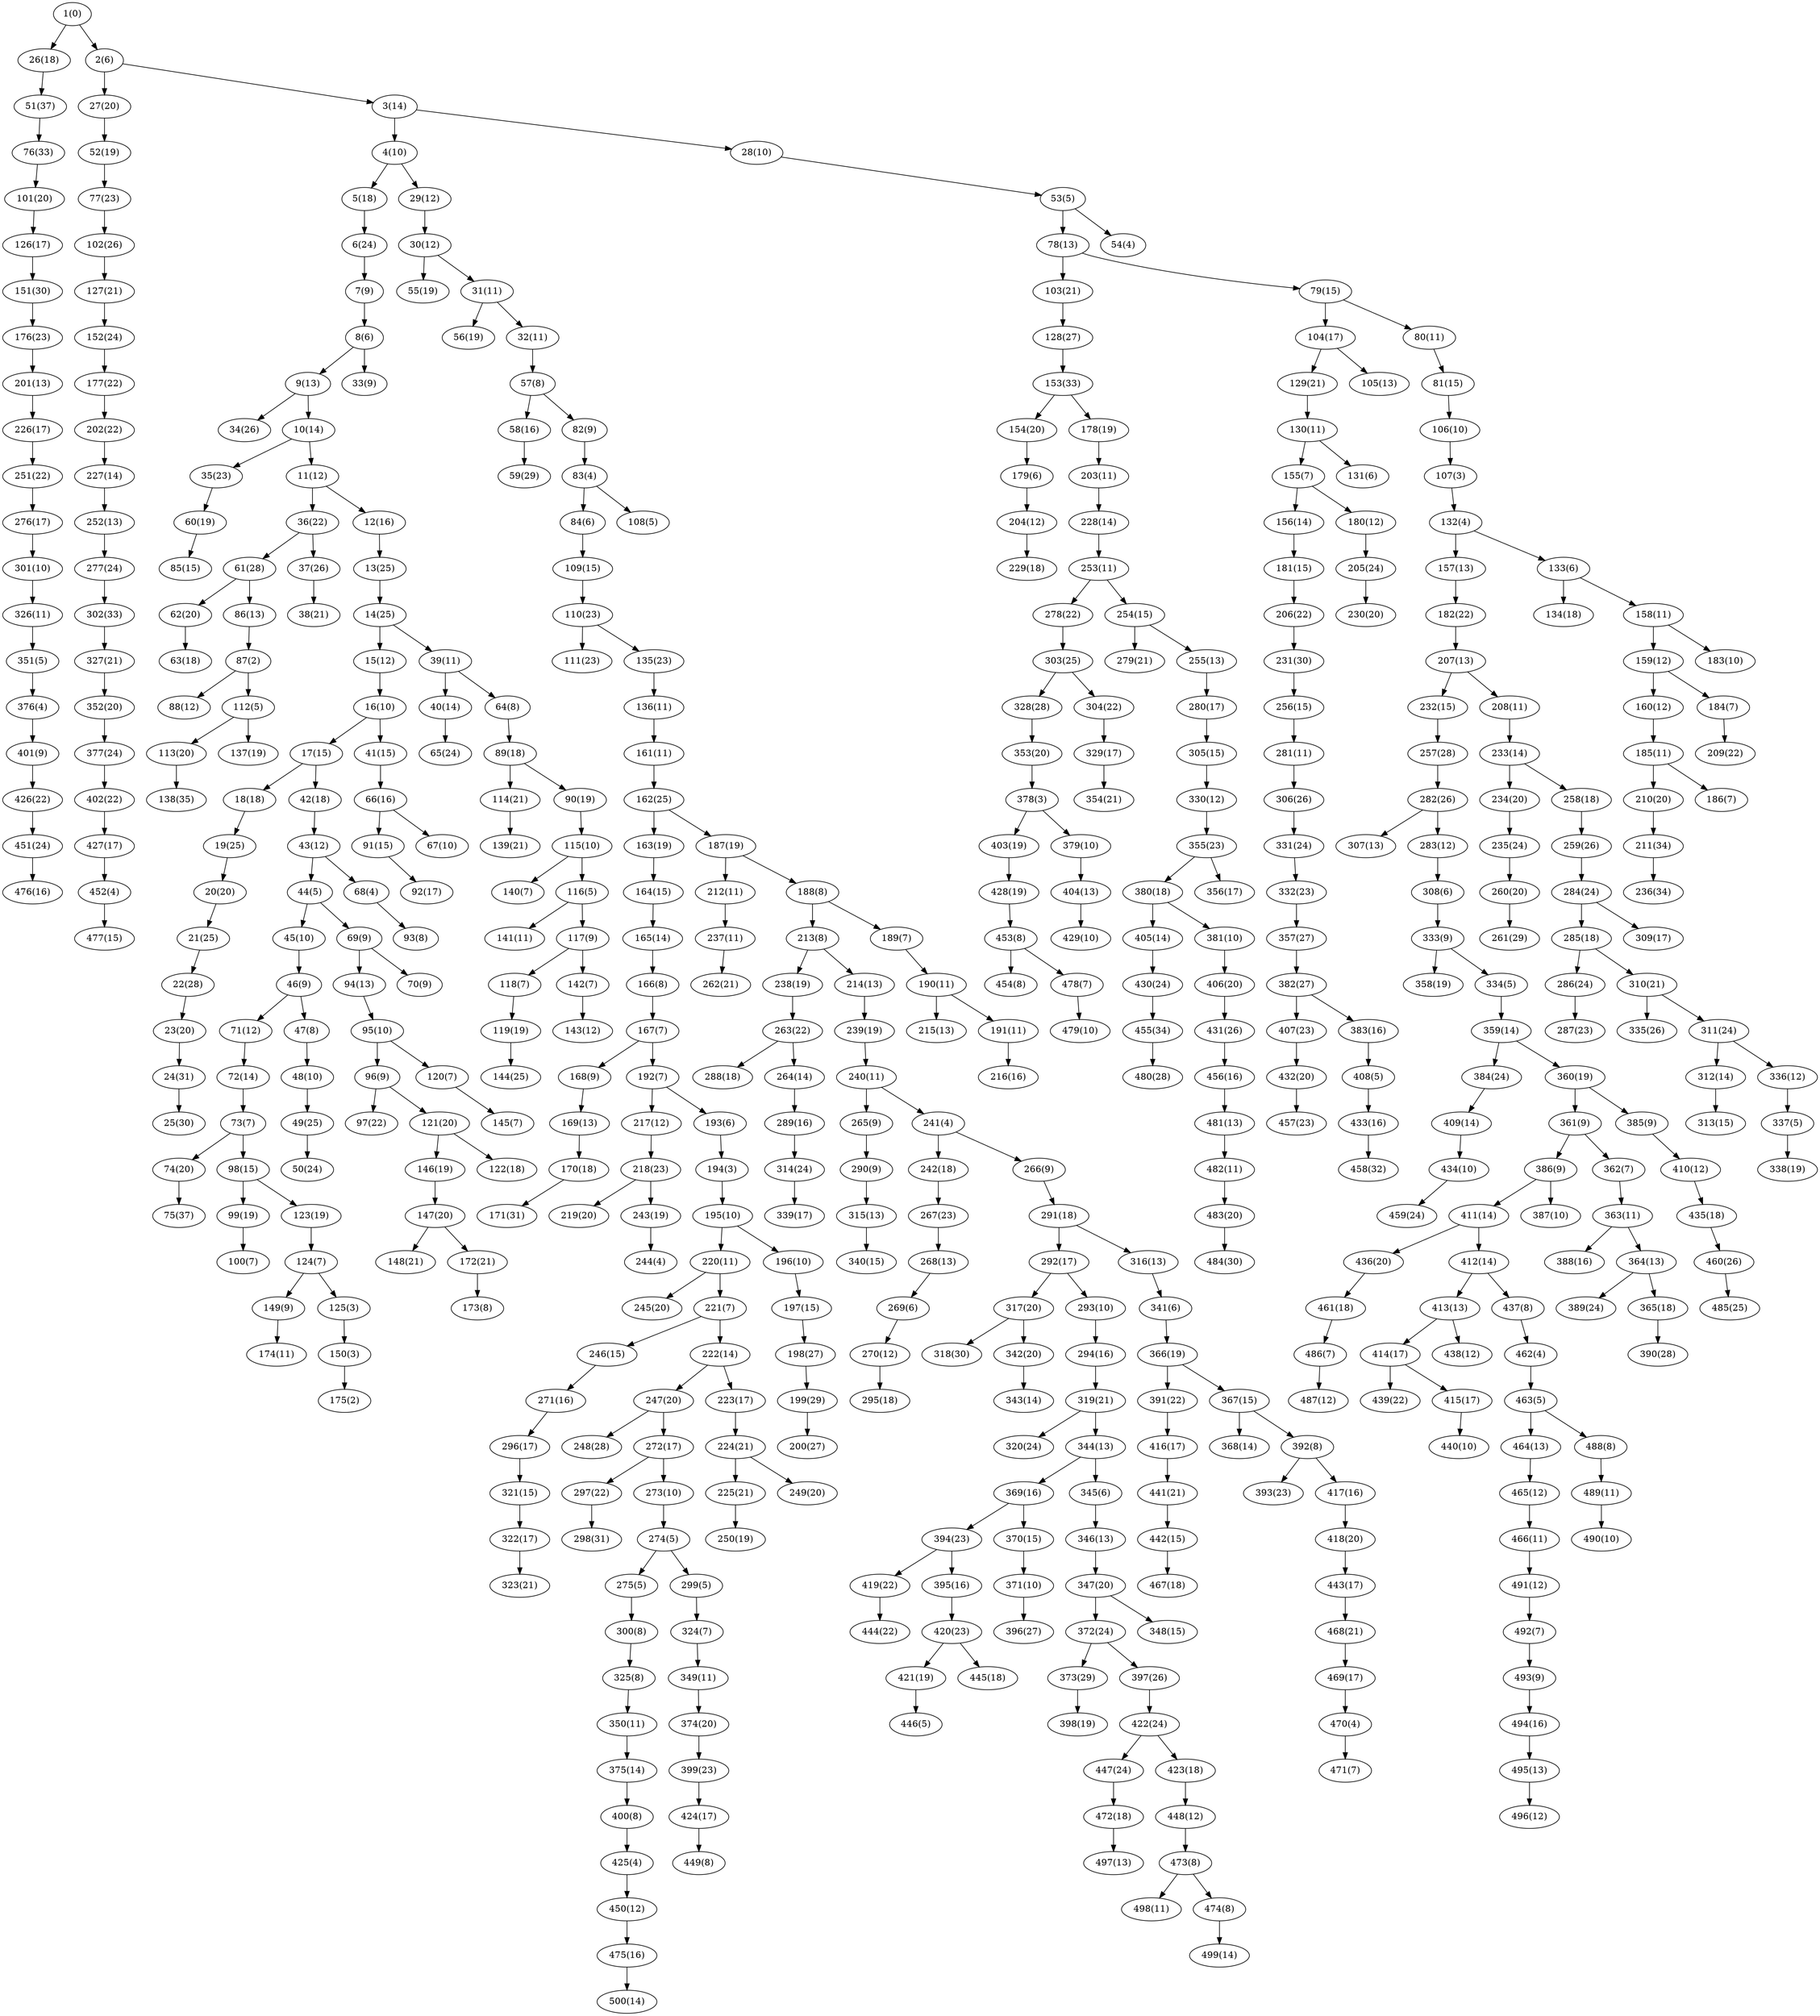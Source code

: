digraph sample {
1 [label="1(0)"];
25 [label="25(30)"];
24 [label="24(31)"];
458 [label="458(32)"];
50 [label="50(24)"];
49 [label="49(25)"];
209 [label="209(22)"];
476 [label="476(16)"];
451 [label="451(24)"];
426 [label="426(22)"];
401 [label="401(9)"];
376 [label="376(4)"];
351 [label="351(5)"];
326 [label="326(11)"];
301 [label="301(10)"];
276 [label="276(17)"];
251 [label="251(22)"];
226 [label="226(17)"];
201 [label="201(13)"];
176 [label="176(23)"];
151 [label="151(30)"];
75 [label="75(37)"];
477 [label="477(15)"];
452 [label="452(4)"];
427 [label="427(17)"];
402 [label="402(22)"];
377 [label="377(24)"];
352 [label="352(20)"];
327 [label="327(21)"];
302 [label="302(33)"];
126 [label="126(17)"];
101 [label="101(20)"];
76 [label="76(33)"];
51 [label="51(37)"];
479 [label="479(10)"];
454 [label="454(8)"];
478 [label="478(7)"];
453 [label="453(8)"];
428 [label="428(19)"];
403 [label="403(19)"];
429 [label="429(10)"];
404 [label="404(13)"];
379 [label="379(10)"];
378 [label="378(3)"];
353 [label="353(20)"];
328 [label="328(28)"];
480 [label="480(28)"];
455 [label="455(34)"];
138 [label="138(35)"];
23 [label="23(20)"];
22 [label="22(28)"];
21 [label="21(25)"];
396 [label="396(27)"];
171 [label="171(31)"];
59 [label="59(29)"];
236 [label="236(34)"];
211 [label="211(34)"];
74 [label="74(20)"];
144 [label="144(25)"];
119 [label="119(19)"];
34 [label="34(26)"];
389 [label="389(24)"];
248 [label="248(28)"];
261 [label="261(29)"];
277 [label="277(24)"];
252 [label="252(13)"];
227 [label="227(14)"];
202 [label="202(22)"];
177 [label="177(22)"];
152 [label="152(24)"];
127 [label="127(21)"];
102 [label="102(26)"];
77 [label="77(23)"];
26 [label="26(18)"];
354 [label="354(21)"];
484 [label="484(30)"];
483 [label="483(20)"];
329 [label="329(17)"];
304 [label="304(22)"];
303 [label="303(25)"];
278 [label="278(22)"];
430 [label="430(24)"];
482 [label="482(11)"];
481 [label="481(13)"];
456 [label="456(16)"];
431 [label="431(26)"];
406 [label="406(20)"];
405 [label="405(14)"];
381 [label="381(10)"];
380 [label="380(18)"];
356 [label="356(17)"];
355 [label="355(23)"];
330 [label="330(12)"];
305 [label="305(15)"];
280 [label="280(17)"];
279 [label="279(21)"];
229 [label="229(18)"];
255 [label="255(13)"];
254 [label="254(15)"];
204 [label="204(12)"];
253 [label="253(11)"];
228 [label="228(14)"];
203 [label="203(11)"];
179 [label="179(6)"];
154 [label="154(20)"];
178 [label="178(19)"];
153 [label="153(33)"];
85 [label="85(15)"];
60 [label="60(19)"];
35 [label="35(23)"];
459 [label="459(24)"];
485 [label="485(25)"];
460 [label="460(26)"];
446 [label="446(5)"];
421 [label="421(19)"];
445 [label="445(18)"];
420 [label="420(23)"];
245 [label="245(20)"];
262 [label="262(21)"];
287 [label="287(23)"];
286 [label="286(24)"];
230 [label="230(20)"];
205 [label="205(24)"];
55 [label="55(19)"];
113 [label="113(20)"];
457 [label="457(23)"];
432 [label="432(20)"];
433 [label="433(16)"];
407 [label="407(23)"];
408 [label="408(5)"];
383 [label="383(16)"];
382 [label="382(27)"];
357 [label="357(27)"];
332 [label="332(23)"];
331 [label="331(24)"];
306 [label="306(26)"];
137 [label="137(19)"];
88 [label="88(12)"];
63 [label="63(18)"];
62 [label="62(20)"];
112 [label="112(5)"];
87 [label="87(2)"];
86 [label="86(13)"];
61 [label="61(28)"];
38 [label="38(21)"];
37 [label="37(26)"];
36 [label="36(22)"];
298 [label="298(31)"];
390 [label="390(28)"];
393 [label="393(23)"];
219 [label="219(20)"];
244 [label="244(4)"];
243 [label="243(19)"];
218 [label="218(23)"];
338 [label="338(19)"];
281 [label="281(11)"];
256 [label="256(15)"];
231 [label="231(30)"];
206 [label="206(22)"];
128 [label="128(27)"];
210 [label="210(20)"];
97 [label="97(22)"];
148 [label="148(21)"];
173 [label="173(8)"];
172 [label="172(21)"];
147 [label="147(20)"];
20 [label="20(20)"];
19 [label="19(25)"];
174 [label="174(11)"];
149 [label="149(9)"];
100 [label="100(7)"];
99 [label="99(19)"];
175 [label="175(2)"];
150 [label="150(3)"];
125 [label="125(3)"];
124 [label="124(7)"];
123 [label="123(19)"];
98 [label="98(15)"];
146 [label="146(19)"];
122 [label="122(18)"];
121 [label="121(20)"];
65 [label="65(24)"];
40 [label="40(14)"];
139 [label="139(21)"];
143 [label="143(12)"];
92 [label="92(17)"];
18 [label="18(18)"];
73 [label="73(7)"];
72 [label="72(14)"];
71 [label="71(12)"];
96 [label="96(9)"];
145 [label="145(7)"];
120 [label="120(7)"];
95 [label="95(10)"];
94 [label="94(13)"];
48 [label="48(10)"];
47 [label="47(8)"];
46 [label="46(9)"];
45 [label="45(10)"];
70 [label="70(9)"];
69 [label="69(9)"];
93 [label="93(8)"];
44 [label="44(5)"];
68 [label="68(4)"];
43 [label="43(12)"];
42 [label="42(18)"];
114 [label="114(21)"];
141 [label="141(11)"];
118 [label="118(7)"];
142 [label="142(7)"];
117 [label="117(9)"];
140 [label="140(7)"];
116 [label="116(5)"];
115 [label="115(10)"];
90 [label="90(19)"];
89 [label="89(18)"];
91 [label="91(15)"];
67 [label="67(10)"];
66 [label="66(16)"];
17 [label="17(15)"];
41 [label="41(15)"];
16 [label="16(10)"];
64 [label="64(8)"];
15 [label="15(12)"];
39 [label="39(11)"];
14 [label="14(25)"];
13 [label="13(25)"];
12 [label="12(16)"];
11 [label="11(12)"];
10 [label="10(14)"];
9 [label="9(13)"];
33 [label="33(9)"];
8 [label="8(6)"];
7 [label="7(9)"];
6 [label="6(24)"];
5 [label="5(18)"];
318 [label="318(30)"];
339 [label="339(17)"];
314 [label="314(24)"];
358 [label="358(19)"];
200 [label="200(27)"];
199 [label="199(29)"];
398 [label="398(19)"];
373 [label="373(29)"];
467 [label="467(18)"];
471 [label="471(7)"];
470 [label="470(4)"];
469 [label="469(17)"];
468 [label="468(21)"];
343 [label="343(14)"];
342 [label="342(20)"];
317 [label="317(20)"];
297 [label="297(22)"];
295 [label="295(18)"];
270 [label="270(12)"];
269 [label="269(6)"];
268 [label="268(13)"];
267 [label="267(23)"];
242 [label="242(18)"];
288 [label="288(18)"];
289 [label="289(16)"];
264 [label="264(14)"];
263 [label="263(22)"];
238 [label="238(19)"];
439 [label="439(22)"];
487 [label="487(12)"];
486 [label="486(7)"];
461 [label="461(18)"];
436 [label="436(20)"];
365 [label="365(18)"];
496 [label="496(12)"];
495 [label="495(13)"];
494 [label="494(16)"];
434 [label="434(10)"];
409 [label="409(14)"];
384 [label="384(24)"];
440 [label="440(10)"];
415 [label="415(17)"];
414 [label="414(17)"];
493 [label="493(9)"];
492 [label="492(7)"];
491 [label="491(12)"];
466 [label="466(11)"];
465 [label="465(12)"];
464 [label="464(13)"];
435 [label="435(18)"];
388 [label="388(16)"];
410 [label="410(12)"];
438 [label="438(12)"];
413 [label="413(13)"];
490 [label="490(10)"];
489 [label="489(11)"];
488 [label="488(8)"];
463 [label="463(5)"];
462 [label="462(4)"];
437 [label="437(8)"];
412 [label="412(14)"];
411 [label="411(14)"];
364 [label="364(13)"];
363 [label="363(11)"];
387 [label="387(10)"];
386 [label="386(9)"];
362 [label="362(7)"];
361 [label="361(9)"];
385 [label="385(9)"];
360 [label="360(19)"];
359 [label="359(14)"];
334 [label="334(5)"];
333 [label="333(9)"];
308 [label="308(6)"];
307 [label="307(13)"];
283 [label="283(12)"];
282 [label="282(26)"];
257 [label="257(28)"];
198 [label="198(27)"];
323 [label="323(21)"];
322 [label="322(17)"];
497 [label="497(13)"];
472 [label="472(18)"];
447 [label="447(24)"];
498 [label="498(11)"];
499 [label="499(14)"];
474 [label="474(8)"];
473 [label="473(8)"];
448 [label="448(12)"];
423 [label="423(18)"];
422 [label="422(24)"];
397 [label="397(26)"];
372 [label="372(24)"];
320 [label="320(24)"];
368 [label="368(14)"];
442 [label="442(15)"];
441 [label="441(21)"];
443 [label="443(17)"];
418 [label="418(20)"];
416 [label="416(17)"];
417 [label="417(16)"];
391 [label="391(22)"];
392 [label="392(8)"];
367 [label="367(15)"];
366 [label="366(19)"];
250 [label="250(19)"];
225 [label="225(21)"];
249 [label="249(20)"];
224 [label="224(21)"];
444 [label="444(22)"];
419 [label="419(22)"];
395 [label="395(16)"];
394 [label="394(23)"];
371 [label="371(10)"];
370 [label="370(15)"];
369 [label="369(16)"];
449 [label="449(8)"];
424 [label="424(17)"];
399 [label="399(23)"];
374 [label="374(20)"];
197 [label="197(15)"];
216 [label="216(16)"];
321 [label="321(15)"];
296 [label="296(17)"];
170 [label="170(18)"];
340 [label="340(15)"];
315 [label="315(13)"];
348 [label="348(15)"];
347 [label="347(20)"];
346 [label="346(13)"];
345 [label="345(6)"];
344 [label="344(13)"];
319 [label="319(21)"];
294 [label="294(16)"];
293 [label="293(10)"];
341 [label="341(6)"];
292 [label="292(17)"];
316 [label="316(13)"];
291 [label="291(18)"];
271 [label="271(16)"];
246 [label="246(15)"];
500 [label="500(14)"];
475 [label="475(16)"];
450 [label="450(12)"];
425 [label="425(4)"];
400 [label="400(8)"];
375 [label="375(14)"];
350 [label="350(11)"];
349 [label="349(11)"];
325 [label="325(8)"];
300 [label="300(8)"];
324 [label="324(7)"];
275 [label="275(5)"];
299 [label="299(5)"];
274 [label="274(5)"];
273 [label="273(10)"];
272 [label="272(17)"];
247 [label="247(20)"];
223 [label="223(17)"];
222 [label="222(14)"];
221 [label="221(7)"];
220 [label="220(11)"];
196 [label="196(10)"];
195 [label="195(10)"];
217 [label="217(12)"];
169 [label="169(13)"];
168 [label="168(9)"];
194 [label="194(3)"];
193 [label="193(6)"];
192 [label="192(7)"];
167 [label="167(7)"];
166 [label="166(8)"];
165 [label="165(14)"];
164 [label="164(15)"];
290 [label="290(9)"];
265 [label="265(9)"];
266 [label="266(9)"];
241 [label="241(4)"];
240 [label="240(11)"];
239 [label="239(19)"];
214 [label="214(13)"];
215 [label="215(13)"];
191 [label="191(11)"];
190 [label="190(11)"];
237 [label="237(11)"];
212 [label="212(11)"];
213 [label="213(8)"];
189 [label="189(7)"];
188 [label="188(8)"];
163 [label="163(19)"];
187 [label="187(19)"];
162 [label="162(25)"];
260 [label="260(20)"];
235 [label="235(24)"];
234 [label="234(20)"];
335 [label="335(26)"];
313 [label="313(15)"];
312 [label="312(14)"];
337 [label="337(5)"];
336 [label="336(12)"];
311 [label="311(24)"];
310 [label="310(21)"];
134 [label="134(18)"];
52 [label="52(19)"];
27 [label="27(20)"];
285 [label="285(18)"];
309 [label="309(17)"];
284 [label="284(24)"];
259 [label="259(26)"];
258 [label="258(18)"];
232 [label="232(15)"];
161 [label="161(11)"];
111 [label="111(23)"];
136 [label="136(11)"];
135 [label="135(23)"];
110 [label="110(23)"];
181 [label="181(15)"];
156 [label="156(14)"];
180 [label="180(12)"];
155 [label="155(7)"];
131 [label="131(6)"];
130 [label="130(11)"];
129 [label="129(21)"];
105 [label="105(13)"];
104 [label="104(17)"];
233 [label="233(14)"];
208 [label="208(11)"];
207 [label="207(13)"];
182 [label="182(22)"];
157 [label="157(13)"];
103 [label="103(21)"];
109 [label="109(15)"];
58 [label="58(16)"];
56 [label="56(19)"];
186 [label="186(7)"];
185 [label="185(11)"];
160 [label="160(12)"];
184 [label="184(7)"];
159 [label="159(12)"];
183 [label="183(10)"];
158 [label="158(11)"];
133 [label="133(6)"];
132 [label="132(4)"];
107 [label="107(3)"];
106 [label="106(10)"];
81 [label="81(15)"];
80 [label="80(11)"];
79 [label="79(15)"];
78 [label="78(13)"];
84 [label="84(6)"];
108 [label="108(5)"];
83 [label="83(4)"];
82 [label="82(9)"];
57 [label="57(8)"];
32 [label="32(11)"];
31 [label="31(11)"];
30 [label="30(12)"];
29 [label="29(12)"];
54 [label="54(4)"];
53 [label="53(5)"];
4 [label="4(10)"];
28 [label="28(10)"];
3 [label="3(14)"];
2 [label="2(6)"];
1 -> 26[color="black"];
1 -> 2[color="black"];
2 -> 27[color="black"];
2 -> 3[color="black"];
3 -> 28[color="black"];
3 -> 4[color="black"];
4 -> 29[color="black"];
4 -> 5[color="black"];
5 -> 6[color="black"];
6 -> 7[color="black"];
7 -> 8[color="black"];
8 -> 33[color="black"];
8 -> 9[color="black"];
9 -> 34[color="black"];
9 -> 10[color="black"];
10 -> 35[color="black"];
10 -> 11[color="black"];
11 -> 36[color="black"];
11 -> 12[color="black"];
12 -> 13[color="black"];
13 -> 14[color="black"];
14 -> 39[color="black"];
14 -> 15[color="black"];
15 -> 16[color="black"];
16 -> 41[color="black"];
16 -> 17[color="black"];
17 -> 42[color="black"];
17 -> 18[color="black"];
18 -> 19[color="black"];
19 -> 20[color="black"];
20 -> 21[color="black"];
21 -> 22[color="black"];
22 -> 23[color="black"];
23 -> 24[color="black"];
24 -> 25[color="black"];
26 -> 51[color="black"];
27 -> 52[color="black"];
28 -> 53[color="black"];
29 -> 30[color="black"];
30 -> 55[color="black"];
30 -> 31[color="black"];
31 -> 56[color="black"];
31 -> 32[color="black"];
32 -> 57[color="black"];
35 -> 60[color="black"];
36 -> 61[color="black"];
36 -> 37[color="black"];
37 -> 38[color="black"];
39 -> 64[color="black"];
39 -> 40[color="black"];
40 -> 65[color="black"];
41 -> 66[color="black"];
42 -> 43[color="black"];
43 -> 68[color="black"];
43 -> 44[color="black"];
44 -> 69[color="black"];
44 -> 45[color="black"];
45 -> 46[color="black"];
46 -> 71[color="black"];
46 -> 47[color="black"];
47 -> 48[color="black"];
48 -> 49[color="black"];
49 -> 50[color="black"];
51 -> 76[color="black"];
52 -> 77[color="black"];
53 -> 78[color="black"];
53 -> 54[color="black"];
57 -> 82[color="black"];
57 -> 58[color="black"];
58 -> 59[color="black"];
60 -> 85[color="black"];
61 -> 86[color="black"];
61 -> 62[color="black"];
62 -> 63[color="black"];
64 -> 89[color="black"];
66 -> 91[color="black"];
66 -> 67[color="black"];
68 -> 93[color="black"];
69 -> 94[color="black"];
69 -> 70[color="black"];
71 -> 72[color="black"];
72 -> 73[color="black"];
73 -> 98[color="black"];
73 -> 74[color="black"];
74 -> 75[color="black"];
76 -> 101[color="black"];
77 -> 102[color="black"];
78 -> 103[color="black"];
78 -> 79[color="black"];
79 -> 104[color="black"];
79 -> 80[color="black"];
80 -> 81[color="black"];
81 -> 106[color="black"];
82 -> 83[color="black"];
83 -> 108[color="black"];
83 -> 84[color="black"];
84 -> 109[color="black"];
86 -> 87[color="black"];
87 -> 112[color="black"];
87 -> 88[color="black"];
89 -> 114[color="black"];
89 -> 90[color="black"];
90 -> 115[color="black"];
91 -> 92[color="black"];
94 -> 95[color="black"];
95 -> 120[color="black"];
95 -> 96[color="black"];
96 -> 121[color="black"];
96 -> 97[color="black"];
98 -> 123[color="black"];
98 -> 99[color="black"];
99 -> 100[color="black"];
101 -> 126[color="black"];
102 -> 127[color="black"];
103 -> 128[color="black"];
104 -> 129[color="black"];
104 -> 105[color="black"];
106 -> 107[color="black"];
107 -> 132[color="black"];
109 -> 110[color="black"];
110 -> 135[color="black"];
110 -> 111[color="black"];
112 -> 137[color="black"];
112 -> 113[color="black"];
113 -> 138[color="black"];
114 -> 139[color="black"];
115 -> 140[color="black"];
115 -> 116[color="black"];
116 -> 141[color="black"];
116 -> 117[color="black"];
117 -> 142[color="black"];
117 -> 118[color="black"];
118 -> 119[color="black"];
119 -> 144[color="black"];
120 -> 145[color="black"];
121 -> 146[color="black"];
121 -> 122[color="black"];
123 -> 124[color="black"];
124 -> 149[color="black"];
124 -> 125[color="black"];
125 -> 150[color="black"];
126 -> 151[color="black"];
127 -> 152[color="black"];
128 -> 153[color="black"];
129 -> 130[color="black"];
130 -> 155[color="black"];
130 -> 131[color="black"];
132 -> 157[color="black"];
132 -> 133[color="black"];
133 -> 158[color="black"];
133 -> 134[color="black"];
135 -> 136[color="black"];
136 -> 161[color="black"];
142 -> 143[color="black"];
146 -> 147[color="black"];
147 -> 172[color="black"];
147 -> 148[color="black"];
149 -> 174[color="black"];
150 -> 175[color="black"];
151 -> 176[color="black"];
152 -> 177[color="black"];
153 -> 178[color="black"];
153 -> 154[color="black"];
154 -> 179[color="black"];
155 -> 180[color="black"];
155 -> 156[color="black"];
156 -> 181[color="black"];
157 -> 182[color="black"];
158 -> 183[color="black"];
158 -> 159[color="black"];
159 -> 184[color="black"];
159 -> 160[color="black"];
160 -> 185[color="black"];
161 -> 162[color="black"];
162 -> 187[color="black"];
162 -> 163[color="black"];
163 -> 164[color="black"];
164 -> 165[color="black"];
165 -> 166[color="black"];
166 -> 167[color="black"];
167 -> 192[color="black"];
167 -> 168[color="black"];
168 -> 169[color="black"];
169 -> 170[color="black"];
170 -> 171[color="black"];
172 -> 173[color="black"];
176 -> 201[color="black"];
177 -> 202[color="black"];
178 -> 203[color="black"];
179 -> 204[color="black"];
180 -> 205[color="black"];
181 -> 206[color="black"];
182 -> 207[color="black"];
184 -> 209[color="black"];
185 -> 210[color="black"];
185 -> 186[color="black"];
187 -> 212[color="black"];
187 -> 188[color="black"];
188 -> 213[color="black"];
188 -> 189[color="black"];
189 -> 190[color="black"];
190 -> 215[color="black"];
190 -> 191[color="black"];
191 -> 216[color="black"];
192 -> 217[color="black"];
192 -> 193[color="black"];
193 -> 194[color="black"];
194 -> 195[color="black"];
195 -> 220[color="black"];
195 -> 196[color="black"];
196 -> 197[color="black"];
197 -> 198[color="black"];
198 -> 199[color="black"];
199 -> 200[color="black"];
201 -> 226[color="black"];
202 -> 227[color="black"];
203 -> 228[color="black"];
204 -> 229[color="black"];
205 -> 230[color="black"];
206 -> 231[color="black"];
207 -> 232[color="black"];
207 -> 208[color="black"];
208 -> 233[color="black"];
210 -> 211[color="black"];
211 -> 236[color="black"];
212 -> 237[color="black"];
213 -> 238[color="black"];
213 -> 214[color="black"];
214 -> 239[color="black"];
217 -> 218[color="black"];
218 -> 243[color="black"];
218 -> 219[color="black"];
220 -> 245[color="black"];
220 -> 221[color="black"];
221 -> 246[color="black"];
221 -> 222[color="black"];
222 -> 247[color="black"];
222 -> 223[color="black"];
223 -> 224[color="black"];
224 -> 249[color="black"];
224 -> 225[color="black"];
225 -> 250[color="black"];
226 -> 251[color="black"];
227 -> 252[color="black"];
228 -> 253[color="black"];
231 -> 256[color="black"];
232 -> 257[color="black"];
233 -> 258[color="black"];
233 -> 234[color="black"];
234 -> 235[color="black"];
235 -> 260[color="black"];
237 -> 262[color="black"];
238 -> 263[color="black"];
239 -> 240[color="black"];
240 -> 265[color="black"];
240 -> 241[color="black"];
241 -> 266[color="black"];
241 -> 242[color="black"];
242 -> 267[color="black"];
243 -> 244[color="black"];
246 -> 271[color="black"];
247 -> 272[color="black"];
247 -> 248[color="black"];
251 -> 276[color="black"];
252 -> 277[color="black"];
253 -> 278[color="black"];
253 -> 254[color="black"];
254 -> 279[color="black"];
254 -> 255[color="black"];
255 -> 280[color="black"];
256 -> 281[color="black"];
257 -> 282[color="black"];
258 -> 259[color="black"];
259 -> 284[color="black"];
260 -> 261[color="black"];
263 -> 288[color="black"];
263 -> 264[color="black"];
264 -> 289[color="black"];
265 -> 290[color="black"];
266 -> 291[color="black"];
267 -> 268[color="black"];
268 -> 269[color="black"];
269 -> 270[color="black"];
270 -> 295[color="black"];
271 -> 296[color="black"];
272 -> 297[color="black"];
272 -> 273[color="black"];
273 -> 274[color="black"];
274 -> 299[color="black"];
274 -> 275[color="black"];
275 -> 300[color="black"];
276 -> 301[color="black"];
277 -> 302[color="black"];
278 -> 303[color="black"];
280 -> 305[color="black"];
281 -> 306[color="black"];
282 -> 307[color="black"];
282 -> 283[color="black"];
283 -> 308[color="black"];
284 -> 309[color="black"];
284 -> 285[color="black"];
285 -> 310[color="black"];
285 -> 286[color="black"];
286 -> 287[color="black"];
289 -> 314[color="black"];
290 -> 315[color="black"];
291 -> 316[color="black"];
291 -> 292[color="black"];
292 -> 317[color="black"];
292 -> 293[color="black"];
293 -> 294[color="black"];
294 -> 319[color="black"];
296 -> 321[color="black"];
297 -> 298[color="black"];
299 -> 324[color="black"];
300 -> 325[color="black"];
301 -> 326[color="black"];
302 -> 327[color="black"];
303 -> 328[color="black"];
303 -> 304[color="black"];
304 -> 329[color="black"];
305 -> 330[color="black"];
306 -> 331[color="black"];
308 -> 333[color="black"];
310 -> 335[color="black"];
310 -> 311[color="black"];
311 -> 336[color="black"];
311 -> 312[color="black"];
312 -> 313[color="black"];
314 -> 339[color="black"];
315 -> 340[color="black"];
316 -> 341[color="black"];
317 -> 342[color="black"];
317 -> 318[color="black"];
319 -> 344[color="black"];
319 -> 320[color="black"];
321 -> 322[color="black"];
322 -> 323[color="black"];
324 -> 349[color="black"];
325 -> 350[color="black"];
326 -> 351[color="black"];
327 -> 352[color="black"];
328 -> 353[color="black"];
329 -> 354[color="black"];
330 -> 355[color="black"];
331 -> 332[color="black"];
332 -> 357[color="black"];
333 -> 358[color="black"];
333 -> 334[color="black"];
334 -> 359[color="black"];
336 -> 337[color="black"];
337 -> 338[color="black"];
341 -> 366[color="black"];
342 -> 343[color="black"];
344 -> 369[color="black"];
344 -> 345[color="black"];
345 -> 346[color="black"];
346 -> 347[color="black"];
347 -> 372[color="black"];
347 -> 348[color="black"];
349 -> 374[color="black"];
350 -> 375[color="black"];
351 -> 376[color="black"];
352 -> 377[color="black"];
353 -> 378[color="black"];
355 -> 380[color="black"];
355 -> 356[color="black"];
357 -> 382[color="black"];
359 -> 384[color="black"];
359 -> 360[color="black"];
360 -> 385[color="black"];
360 -> 361[color="black"];
361 -> 386[color="black"];
361 -> 362[color="black"];
362 -> 363[color="black"];
363 -> 388[color="black"];
363 -> 364[color="black"];
364 -> 389[color="black"];
364 -> 365[color="black"];
365 -> 390[color="black"];
366 -> 391[color="black"];
366 -> 367[color="black"];
367 -> 392[color="black"];
367 -> 368[color="black"];
369 -> 394[color="black"];
369 -> 370[color="black"];
370 -> 371[color="black"];
371 -> 396[color="black"];
372 -> 397[color="black"];
372 -> 373[color="black"];
373 -> 398[color="black"];
374 -> 399[color="black"];
375 -> 400[color="black"];
376 -> 401[color="black"];
377 -> 402[color="black"];
378 -> 403[color="black"];
378 -> 379[color="black"];
379 -> 404[color="black"];
380 -> 405[color="black"];
380 -> 381[color="black"];
381 -> 406[color="black"];
382 -> 407[color="black"];
382 -> 383[color="black"];
383 -> 408[color="black"];
384 -> 409[color="black"];
385 -> 410[color="black"];
386 -> 411[color="black"];
386 -> 387[color="black"];
391 -> 416[color="black"];
392 -> 417[color="black"];
392 -> 393[color="black"];
394 -> 419[color="black"];
394 -> 395[color="black"];
395 -> 420[color="black"];
397 -> 422[color="black"];
399 -> 424[color="black"];
400 -> 425[color="black"];
401 -> 426[color="black"];
402 -> 427[color="black"];
403 -> 428[color="black"];
404 -> 429[color="black"];
405 -> 430[color="black"];
406 -> 431[color="black"];
407 -> 432[color="black"];
408 -> 433[color="black"];
409 -> 434[color="black"];
410 -> 435[color="black"];
411 -> 436[color="black"];
411 -> 412[color="black"];
412 -> 437[color="black"];
412 -> 413[color="black"];
413 -> 438[color="black"];
413 -> 414[color="black"];
414 -> 439[color="black"];
414 -> 415[color="black"];
415 -> 440[color="black"];
416 -> 441[color="black"];
417 -> 418[color="black"];
418 -> 443[color="black"];
419 -> 444[color="black"];
420 -> 445[color="black"];
420 -> 421[color="black"];
421 -> 446[color="black"];
422 -> 447[color="black"];
422 -> 423[color="black"];
423 -> 448[color="black"];
424 -> 449[color="black"];
425 -> 450[color="black"];
426 -> 451[color="black"];
427 -> 452[color="black"];
428 -> 453[color="black"];
430 -> 455[color="black"];
431 -> 456[color="black"];
432 -> 457[color="black"];
433 -> 458[color="black"];
434 -> 459[color="black"];
435 -> 460[color="black"];
436 -> 461[color="black"];
437 -> 462[color="black"];
441 -> 442[color="black"];
442 -> 467[color="black"];
443 -> 468[color="black"];
447 -> 472[color="black"];
448 -> 473[color="black"];
450 -> 475[color="black"];
451 -> 476[color="black"];
452 -> 477[color="black"];
453 -> 478[color="black"];
453 -> 454[color="black"];
455 -> 480[color="black"];
456 -> 481[color="black"];
460 -> 485[color="black"];
461 -> 486[color="black"];
462 -> 463[color="black"];
463 -> 488[color="black"];
463 -> 464[color="black"];
464 -> 465[color="black"];
465 -> 466[color="black"];
466 -> 491[color="black"];
468 -> 469[color="black"];
469 -> 470[color="black"];
470 -> 471[color="black"];
472 -> 497[color="black"];
473 -> 498[color="black"];
473 -> 474[color="black"];
474 -> 499[color="black"];
475 -> 500[color="black"];
478 -> 479[color="black"];
481 -> 482[color="black"];
482 -> 483[color="black"];
483 -> 484[color="black"];
486 -> 487[color="black"];
488 -> 489[color="black"];
489 -> 490[color="black"];
491 -> 492[color="black"];
492 -> 493[color="black"];
493 -> 494[color="black"];
494 -> 495[color="black"];
495 -> 496[color="black"];
}